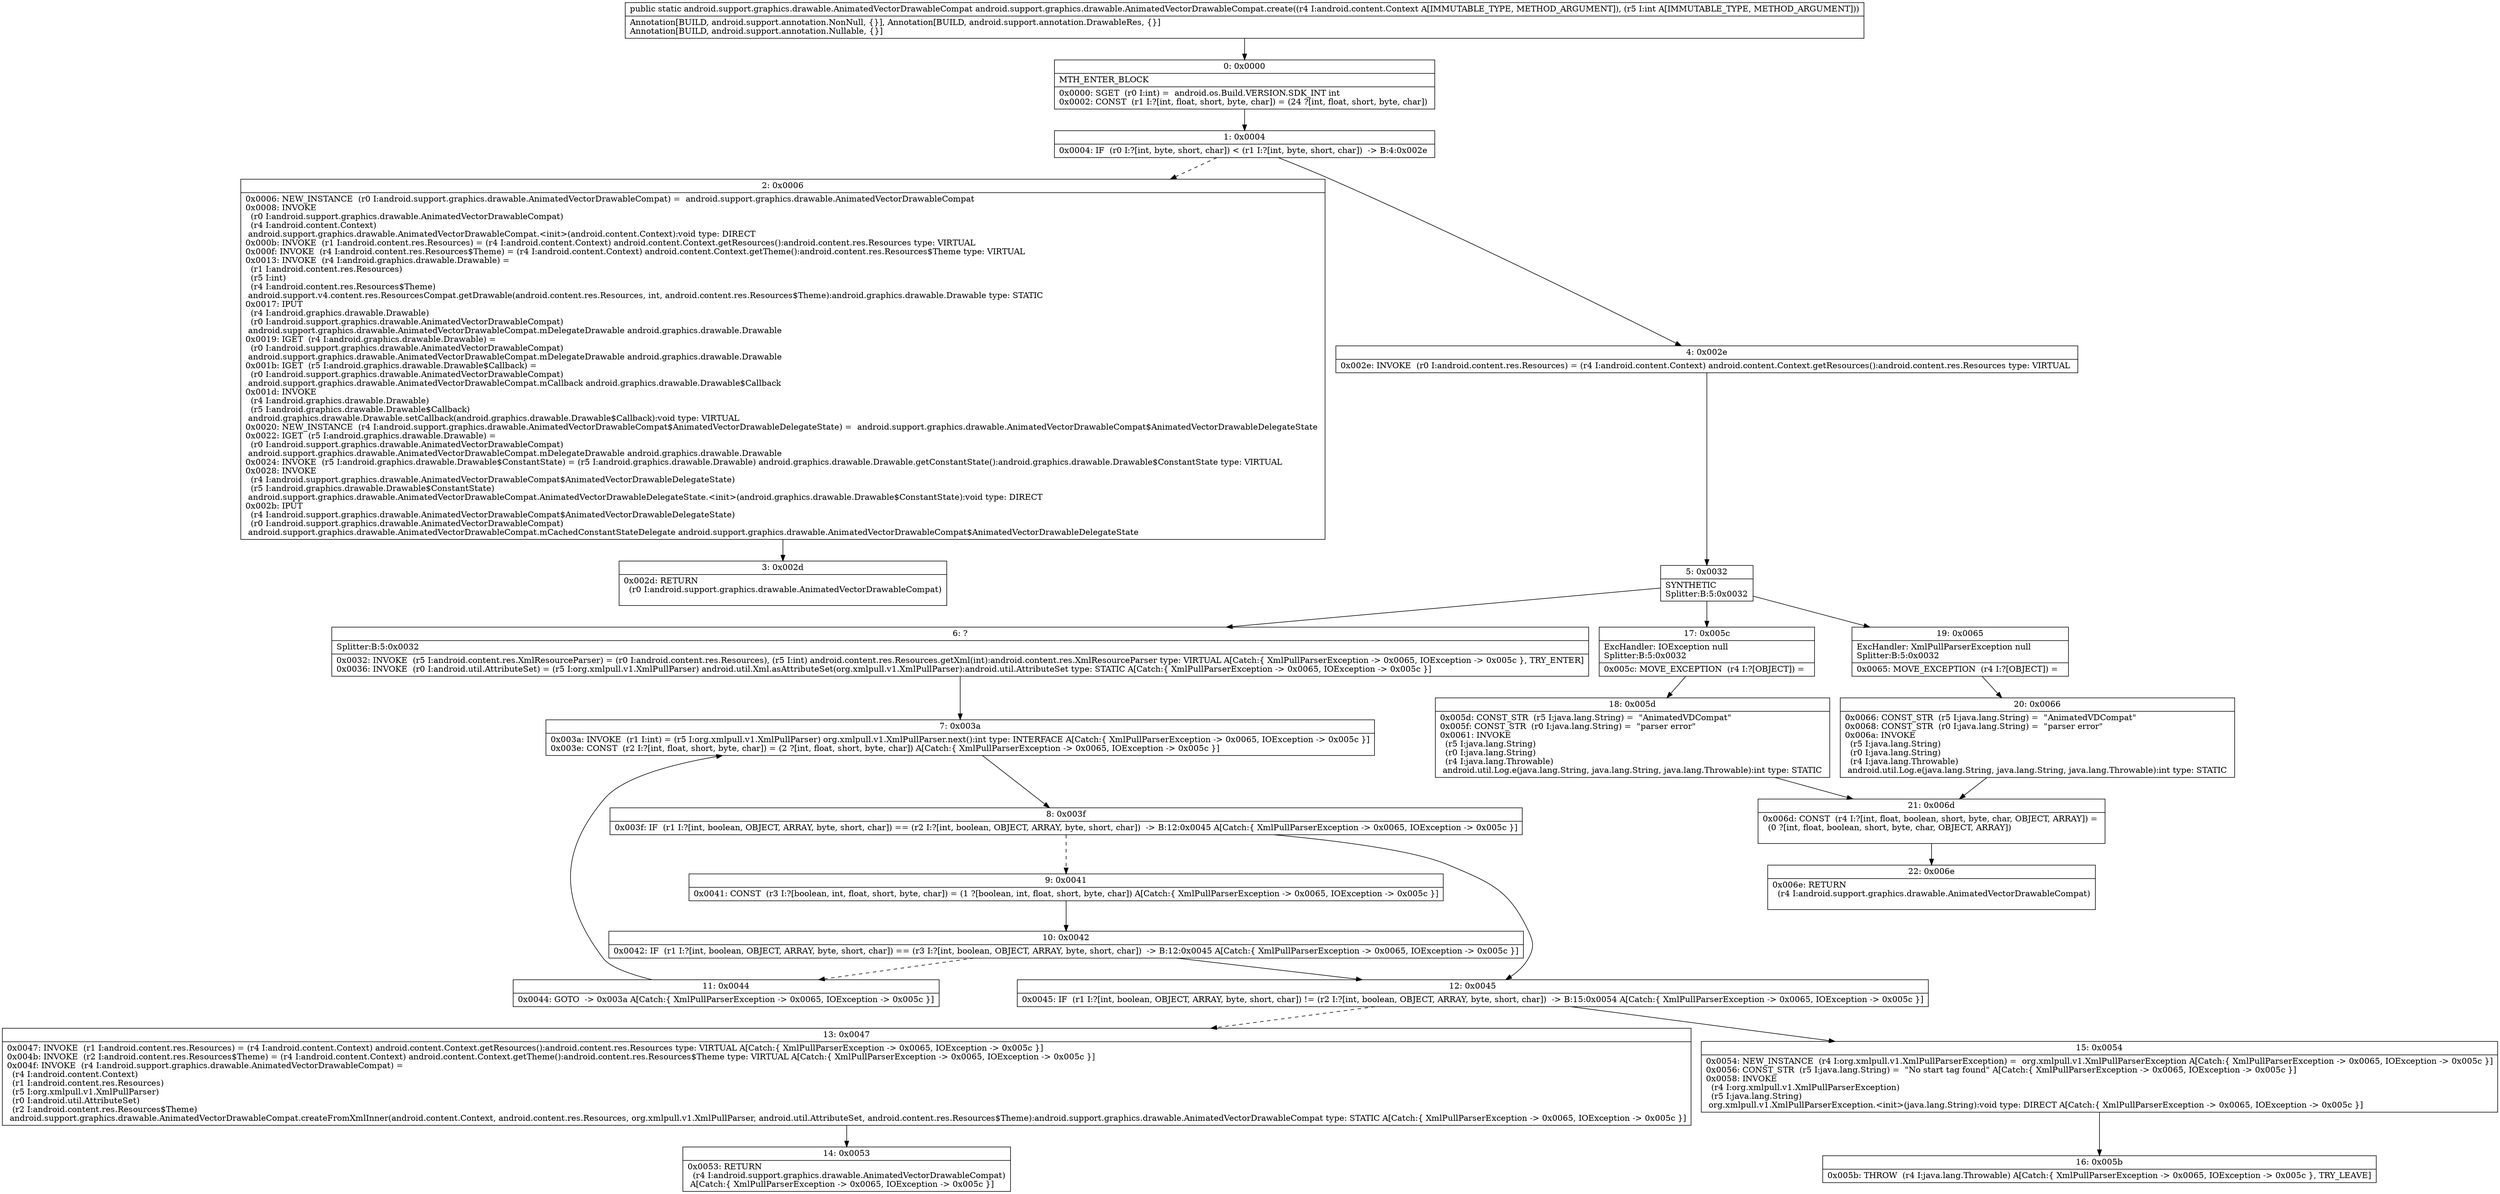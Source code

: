 digraph "CFG forandroid.support.graphics.drawable.AnimatedVectorDrawableCompat.create(Landroid\/content\/Context;I)Landroid\/support\/graphics\/drawable\/AnimatedVectorDrawableCompat;" {
Node_0 [shape=record,label="{0\:\ 0x0000|MTH_ENTER_BLOCK\l|0x0000: SGET  (r0 I:int) =  android.os.Build.VERSION.SDK_INT int \l0x0002: CONST  (r1 I:?[int, float, short, byte, char]) = (24 ?[int, float, short, byte, char]) \l}"];
Node_1 [shape=record,label="{1\:\ 0x0004|0x0004: IF  (r0 I:?[int, byte, short, char]) \< (r1 I:?[int, byte, short, char])  \-\> B:4:0x002e \l}"];
Node_2 [shape=record,label="{2\:\ 0x0006|0x0006: NEW_INSTANCE  (r0 I:android.support.graphics.drawable.AnimatedVectorDrawableCompat) =  android.support.graphics.drawable.AnimatedVectorDrawableCompat \l0x0008: INVOKE  \l  (r0 I:android.support.graphics.drawable.AnimatedVectorDrawableCompat)\l  (r4 I:android.content.Context)\l android.support.graphics.drawable.AnimatedVectorDrawableCompat.\<init\>(android.content.Context):void type: DIRECT \l0x000b: INVOKE  (r1 I:android.content.res.Resources) = (r4 I:android.content.Context) android.content.Context.getResources():android.content.res.Resources type: VIRTUAL \l0x000f: INVOKE  (r4 I:android.content.res.Resources$Theme) = (r4 I:android.content.Context) android.content.Context.getTheme():android.content.res.Resources$Theme type: VIRTUAL \l0x0013: INVOKE  (r4 I:android.graphics.drawable.Drawable) = \l  (r1 I:android.content.res.Resources)\l  (r5 I:int)\l  (r4 I:android.content.res.Resources$Theme)\l android.support.v4.content.res.ResourcesCompat.getDrawable(android.content.res.Resources, int, android.content.res.Resources$Theme):android.graphics.drawable.Drawable type: STATIC \l0x0017: IPUT  \l  (r4 I:android.graphics.drawable.Drawable)\l  (r0 I:android.support.graphics.drawable.AnimatedVectorDrawableCompat)\l android.support.graphics.drawable.AnimatedVectorDrawableCompat.mDelegateDrawable android.graphics.drawable.Drawable \l0x0019: IGET  (r4 I:android.graphics.drawable.Drawable) = \l  (r0 I:android.support.graphics.drawable.AnimatedVectorDrawableCompat)\l android.support.graphics.drawable.AnimatedVectorDrawableCompat.mDelegateDrawable android.graphics.drawable.Drawable \l0x001b: IGET  (r5 I:android.graphics.drawable.Drawable$Callback) = \l  (r0 I:android.support.graphics.drawable.AnimatedVectorDrawableCompat)\l android.support.graphics.drawable.AnimatedVectorDrawableCompat.mCallback android.graphics.drawable.Drawable$Callback \l0x001d: INVOKE  \l  (r4 I:android.graphics.drawable.Drawable)\l  (r5 I:android.graphics.drawable.Drawable$Callback)\l android.graphics.drawable.Drawable.setCallback(android.graphics.drawable.Drawable$Callback):void type: VIRTUAL \l0x0020: NEW_INSTANCE  (r4 I:android.support.graphics.drawable.AnimatedVectorDrawableCompat$AnimatedVectorDrawableDelegateState) =  android.support.graphics.drawable.AnimatedVectorDrawableCompat$AnimatedVectorDrawableDelegateState \l0x0022: IGET  (r5 I:android.graphics.drawable.Drawable) = \l  (r0 I:android.support.graphics.drawable.AnimatedVectorDrawableCompat)\l android.support.graphics.drawable.AnimatedVectorDrawableCompat.mDelegateDrawable android.graphics.drawable.Drawable \l0x0024: INVOKE  (r5 I:android.graphics.drawable.Drawable$ConstantState) = (r5 I:android.graphics.drawable.Drawable) android.graphics.drawable.Drawable.getConstantState():android.graphics.drawable.Drawable$ConstantState type: VIRTUAL \l0x0028: INVOKE  \l  (r4 I:android.support.graphics.drawable.AnimatedVectorDrawableCompat$AnimatedVectorDrawableDelegateState)\l  (r5 I:android.graphics.drawable.Drawable$ConstantState)\l android.support.graphics.drawable.AnimatedVectorDrawableCompat.AnimatedVectorDrawableDelegateState.\<init\>(android.graphics.drawable.Drawable$ConstantState):void type: DIRECT \l0x002b: IPUT  \l  (r4 I:android.support.graphics.drawable.AnimatedVectorDrawableCompat$AnimatedVectorDrawableDelegateState)\l  (r0 I:android.support.graphics.drawable.AnimatedVectorDrawableCompat)\l android.support.graphics.drawable.AnimatedVectorDrawableCompat.mCachedConstantStateDelegate android.support.graphics.drawable.AnimatedVectorDrawableCompat$AnimatedVectorDrawableDelegateState \l}"];
Node_3 [shape=record,label="{3\:\ 0x002d|0x002d: RETURN  \l  (r0 I:android.support.graphics.drawable.AnimatedVectorDrawableCompat)\l \l}"];
Node_4 [shape=record,label="{4\:\ 0x002e|0x002e: INVOKE  (r0 I:android.content.res.Resources) = (r4 I:android.content.Context) android.content.Context.getResources():android.content.res.Resources type: VIRTUAL \l}"];
Node_5 [shape=record,label="{5\:\ 0x0032|SYNTHETIC\lSplitter:B:5:0x0032\l}"];
Node_6 [shape=record,label="{6\:\ ?|Splitter:B:5:0x0032\l|0x0032: INVOKE  (r5 I:android.content.res.XmlResourceParser) = (r0 I:android.content.res.Resources), (r5 I:int) android.content.res.Resources.getXml(int):android.content.res.XmlResourceParser type: VIRTUAL A[Catch:\{ XmlPullParserException \-\> 0x0065, IOException \-\> 0x005c \}, TRY_ENTER]\l0x0036: INVOKE  (r0 I:android.util.AttributeSet) = (r5 I:org.xmlpull.v1.XmlPullParser) android.util.Xml.asAttributeSet(org.xmlpull.v1.XmlPullParser):android.util.AttributeSet type: STATIC A[Catch:\{ XmlPullParserException \-\> 0x0065, IOException \-\> 0x005c \}]\l}"];
Node_7 [shape=record,label="{7\:\ 0x003a|0x003a: INVOKE  (r1 I:int) = (r5 I:org.xmlpull.v1.XmlPullParser) org.xmlpull.v1.XmlPullParser.next():int type: INTERFACE A[Catch:\{ XmlPullParserException \-\> 0x0065, IOException \-\> 0x005c \}]\l0x003e: CONST  (r2 I:?[int, float, short, byte, char]) = (2 ?[int, float, short, byte, char]) A[Catch:\{ XmlPullParserException \-\> 0x0065, IOException \-\> 0x005c \}]\l}"];
Node_8 [shape=record,label="{8\:\ 0x003f|0x003f: IF  (r1 I:?[int, boolean, OBJECT, ARRAY, byte, short, char]) == (r2 I:?[int, boolean, OBJECT, ARRAY, byte, short, char])  \-\> B:12:0x0045 A[Catch:\{ XmlPullParserException \-\> 0x0065, IOException \-\> 0x005c \}]\l}"];
Node_9 [shape=record,label="{9\:\ 0x0041|0x0041: CONST  (r3 I:?[boolean, int, float, short, byte, char]) = (1 ?[boolean, int, float, short, byte, char]) A[Catch:\{ XmlPullParserException \-\> 0x0065, IOException \-\> 0x005c \}]\l}"];
Node_10 [shape=record,label="{10\:\ 0x0042|0x0042: IF  (r1 I:?[int, boolean, OBJECT, ARRAY, byte, short, char]) == (r3 I:?[int, boolean, OBJECT, ARRAY, byte, short, char])  \-\> B:12:0x0045 A[Catch:\{ XmlPullParserException \-\> 0x0065, IOException \-\> 0x005c \}]\l}"];
Node_11 [shape=record,label="{11\:\ 0x0044|0x0044: GOTO  \-\> 0x003a A[Catch:\{ XmlPullParserException \-\> 0x0065, IOException \-\> 0x005c \}]\l}"];
Node_12 [shape=record,label="{12\:\ 0x0045|0x0045: IF  (r1 I:?[int, boolean, OBJECT, ARRAY, byte, short, char]) != (r2 I:?[int, boolean, OBJECT, ARRAY, byte, short, char])  \-\> B:15:0x0054 A[Catch:\{ XmlPullParserException \-\> 0x0065, IOException \-\> 0x005c \}]\l}"];
Node_13 [shape=record,label="{13\:\ 0x0047|0x0047: INVOKE  (r1 I:android.content.res.Resources) = (r4 I:android.content.Context) android.content.Context.getResources():android.content.res.Resources type: VIRTUAL A[Catch:\{ XmlPullParserException \-\> 0x0065, IOException \-\> 0x005c \}]\l0x004b: INVOKE  (r2 I:android.content.res.Resources$Theme) = (r4 I:android.content.Context) android.content.Context.getTheme():android.content.res.Resources$Theme type: VIRTUAL A[Catch:\{ XmlPullParserException \-\> 0x0065, IOException \-\> 0x005c \}]\l0x004f: INVOKE  (r4 I:android.support.graphics.drawable.AnimatedVectorDrawableCompat) = \l  (r4 I:android.content.Context)\l  (r1 I:android.content.res.Resources)\l  (r5 I:org.xmlpull.v1.XmlPullParser)\l  (r0 I:android.util.AttributeSet)\l  (r2 I:android.content.res.Resources$Theme)\l android.support.graphics.drawable.AnimatedVectorDrawableCompat.createFromXmlInner(android.content.Context, android.content.res.Resources, org.xmlpull.v1.XmlPullParser, android.util.AttributeSet, android.content.res.Resources$Theme):android.support.graphics.drawable.AnimatedVectorDrawableCompat type: STATIC A[Catch:\{ XmlPullParserException \-\> 0x0065, IOException \-\> 0x005c \}]\l}"];
Node_14 [shape=record,label="{14\:\ 0x0053|0x0053: RETURN  \l  (r4 I:android.support.graphics.drawable.AnimatedVectorDrawableCompat)\l A[Catch:\{ XmlPullParserException \-\> 0x0065, IOException \-\> 0x005c \}]\l}"];
Node_15 [shape=record,label="{15\:\ 0x0054|0x0054: NEW_INSTANCE  (r4 I:org.xmlpull.v1.XmlPullParserException) =  org.xmlpull.v1.XmlPullParserException A[Catch:\{ XmlPullParserException \-\> 0x0065, IOException \-\> 0x005c \}]\l0x0056: CONST_STR  (r5 I:java.lang.String) =  \"No start tag found\" A[Catch:\{ XmlPullParserException \-\> 0x0065, IOException \-\> 0x005c \}]\l0x0058: INVOKE  \l  (r4 I:org.xmlpull.v1.XmlPullParserException)\l  (r5 I:java.lang.String)\l org.xmlpull.v1.XmlPullParserException.\<init\>(java.lang.String):void type: DIRECT A[Catch:\{ XmlPullParserException \-\> 0x0065, IOException \-\> 0x005c \}]\l}"];
Node_16 [shape=record,label="{16\:\ 0x005b|0x005b: THROW  (r4 I:java.lang.Throwable) A[Catch:\{ XmlPullParserException \-\> 0x0065, IOException \-\> 0x005c \}, TRY_LEAVE]\l}"];
Node_17 [shape=record,label="{17\:\ 0x005c|ExcHandler: IOException null\lSplitter:B:5:0x0032\l|0x005c: MOVE_EXCEPTION  (r4 I:?[OBJECT]) =  \l}"];
Node_18 [shape=record,label="{18\:\ 0x005d|0x005d: CONST_STR  (r5 I:java.lang.String) =  \"AnimatedVDCompat\" \l0x005f: CONST_STR  (r0 I:java.lang.String) =  \"parser error\" \l0x0061: INVOKE  \l  (r5 I:java.lang.String)\l  (r0 I:java.lang.String)\l  (r4 I:java.lang.Throwable)\l android.util.Log.e(java.lang.String, java.lang.String, java.lang.Throwable):int type: STATIC \l}"];
Node_19 [shape=record,label="{19\:\ 0x0065|ExcHandler: XmlPullParserException null\lSplitter:B:5:0x0032\l|0x0065: MOVE_EXCEPTION  (r4 I:?[OBJECT]) =  \l}"];
Node_20 [shape=record,label="{20\:\ 0x0066|0x0066: CONST_STR  (r5 I:java.lang.String) =  \"AnimatedVDCompat\" \l0x0068: CONST_STR  (r0 I:java.lang.String) =  \"parser error\" \l0x006a: INVOKE  \l  (r5 I:java.lang.String)\l  (r0 I:java.lang.String)\l  (r4 I:java.lang.Throwable)\l android.util.Log.e(java.lang.String, java.lang.String, java.lang.Throwable):int type: STATIC \l}"];
Node_21 [shape=record,label="{21\:\ 0x006d|0x006d: CONST  (r4 I:?[int, float, boolean, short, byte, char, OBJECT, ARRAY]) = \l  (0 ?[int, float, boolean, short, byte, char, OBJECT, ARRAY])\l \l}"];
Node_22 [shape=record,label="{22\:\ 0x006e|0x006e: RETURN  \l  (r4 I:android.support.graphics.drawable.AnimatedVectorDrawableCompat)\l \l}"];
MethodNode[shape=record,label="{public static android.support.graphics.drawable.AnimatedVectorDrawableCompat android.support.graphics.drawable.AnimatedVectorDrawableCompat.create((r4 I:android.content.Context A[IMMUTABLE_TYPE, METHOD_ARGUMENT]), (r5 I:int A[IMMUTABLE_TYPE, METHOD_ARGUMENT]))  | Annotation[BUILD, android.support.annotation.NonNull, \{\}], Annotation[BUILD, android.support.annotation.DrawableRes, \{\}]\lAnnotation[BUILD, android.support.annotation.Nullable, \{\}]\l}"];
MethodNode -> Node_0;
Node_0 -> Node_1;
Node_1 -> Node_2[style=dashed];
Node_1 -> Node_4;
Node_2 -> Node_3;
Node_4 -> Node_5;
Node_5 -> Node_6;
Node_5 -> Node_19;
Node_5 -> Node_17;
Node_6 -> Node_7;
Node_7 -> Node_8;
Node_8 -> Node_9[style=dashed];
Node_8 -> Node_12;
Node_9 -> Node_10;
Node_10 -> Node_11[style=dashed];
Node_10 -> Node_12;
Node_11 -> Node_7;
Node_12 -> Node_13[style=dashed];
Node_12 -> Node_15;
Node_13 -> Node_14;
Node_15 -> Node_16;
Node_17 -> Node_18;
Node_18 -> Node_21;
Node_19 -> Node_20;
Node_20 -> Node_21;
Node_21 -> Node_22;
}

